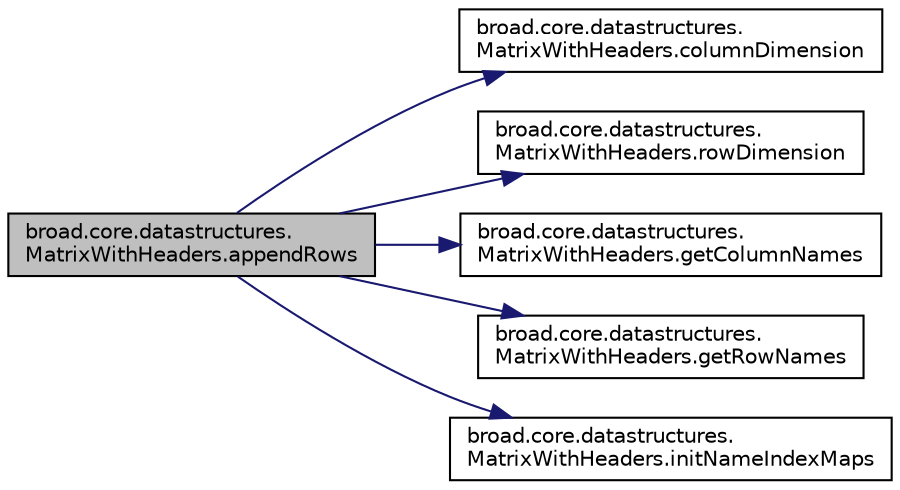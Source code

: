 digraph "broad.core.datastructures.MatrixWithHeaders.appendRows"
{
  edge [fontname="Helvetica",fontsize="10",labelfontname="Helvetica",labelfontsize="10"];
  node [fontname="Helvetica",fontsize="10",shape=record];
  rankdir="LR";
  Node1 [label="broad.core.datastructures.\lMatrixWithHeaders.appendRows",height=0.2,width=0.4,color="black", fillcolor="grey75", style="filled" fontcolor="black"];
  Node1 -> Node2 [color="midnightblue",fontsize="10",style="solid"];
  Node2 [label="broad.core.datastructures.\lMatrixWithHeaders.columnDimension",height=0.2,width=0.4,color="black", fillcolor="white", style="filled",URL="$classbroad_1_1core_1_1datastructures_1_1_matrix_with_headers.html#ae61bb6176aa58f4102f3b9ca85a1581f"];
  Node1 -> Node3 [color="midnightblue",fontsize="10",style="solid"];
  Node3 [label="broad.core.datastructures.\lMatrixWithHeaders.rowDimension",height=0.2,width=0.4,color="black", fillcolor="white", style="filled",URL="$classbroad_1_1core_1_1datastructures_1_1_matrix_with_headers.html#a0b830d324ce75f9a2250a2d7cd8cf30c"];
  Node1 -> Node4 [color="midnightblue",fontsize="10",style="solid"];
  Node4 [label="broad.core.datastructures.\lMatrixWithHeaders.getColumnNames",height=0.2,width=0.4,color="black", fillcolor="white", style="filled",URL="$classbroad_1_1core_1_1datastructures_1_1_matrix_with_headers.html#a488a21c1993afb6381f59f5b133c8f1c"];
  Node1 -> Node5 [color="midnightblue",fontsize="10",style="solid"];
  Node5 [label="broad.core.datastructures.\lMatrixWithHeaders.getRowNames",height=0.2,width=0.4,color="black", fillcolor="white", style="filled",URL="$classbroad_1_1core_1_1datastructures_1_1_matrix_with_headers.html#a5ed12303338cc6bb92792d8fea575231"];
  Node1 -> Node6 [color="midnightblue",fontsize="10",style="solid"];
  Node6 [label="broad.core.datastructures.\lMatrixWithHeaders.initNameIndexMaps",height=0.2,width=0.4,color="black", fillcolor="white", style="filled",URL="$classbroad_1_1core_1_1datastructures_1_1_matrix_with_headers.html#a6a2f525112e1854bfa5c88efabb92b4c"];
}
